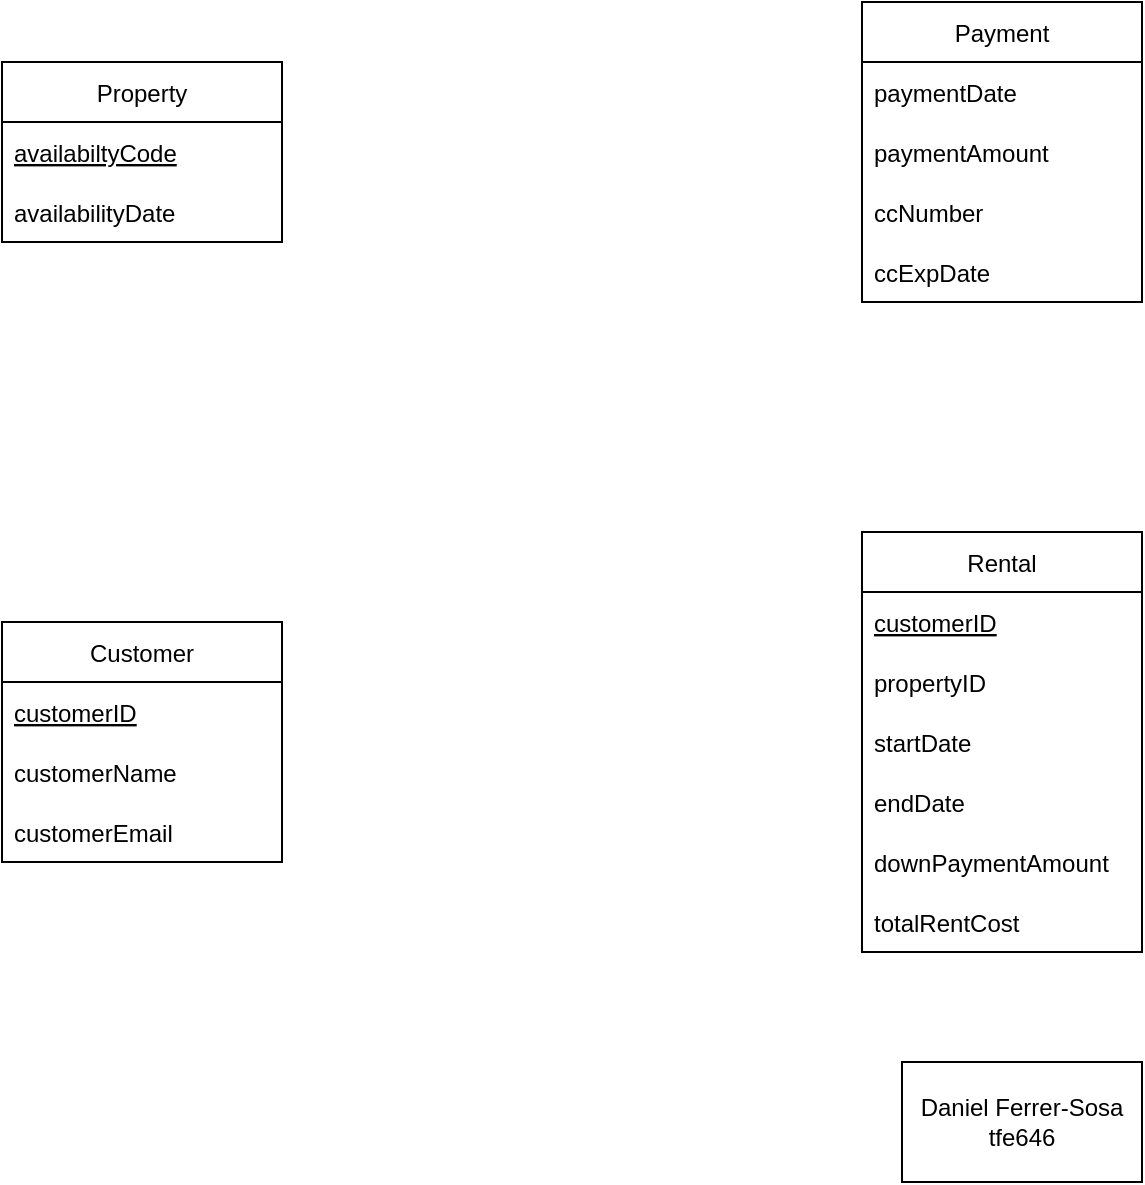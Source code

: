 <mxfile version="17.2.5" type="device"><diagram id="vRB5GD9m_4IXo7ZYDapU" name="Page-1"><mxGraphModel dx="1529" dy="1112" grid="1" gridSize="10" guides="1" tooltips="1" connect="1" arrows="1" fold="1" page="1" pageScale="1" pageWidth="850" pageHeight="1100" math="0" shadow="0"><root><mxCell id="0"/><mxCell id="1" parent="0"/><mxCell id="Q7NjMU1204nF7vPePxTl-8" value="Property" style="swimlane;fontStyle=0;childLayout=stackLayout;horizontal=1;startSize=30;horizontalStack=0;resizeParent=1;resizeParentMax=0;resizeLast=0;collapsible=1;marginBottom=0;" vertex="1" parent="1"><mxGeometry x="80" y="90" width="140" height="90" as="geometry"/></mxCell><mxCell id="Q7NjMU1204nF7vPePxTl-10" value="availabiltyCode" style="text;strokeColor=none;fillColor=none;align=left;verticalAlign=middle;spacingLeft=4;spacingRight=4;overflow=hidden;points=[[0,0.5],[1,0.5]];portConstraint=eastwest;rotatable=0;fontStyle=4" vertex="1" parent="Q7NjMU1204nF7vPePxTl-8"><mxGeometry y="30" width="140" height="30" as="geometry"/></mxCell><mxCell id="Q7NjMU1204nF7vPePxTl-9" value="availabilityDate" style="text;strokeColor=none;fillColor=none;align=left;verticalAlign=middle;spacingLeft=4;spacingRight=4;overflow=hidden;points=[[0,0.5],[1,0.5]];portConstraint=eastwest;rotatable=0;" vertex="1" parent="Q7NjMU1204nF7vPePxTl-8"><mxGeometry y="60" width="140" height="30" as="geometry"/></mxCell><mxCell id="Q7NjMU1204nF7vPePxTl-12" value="Payment" style="swimlane;fontStyle=0;childLayout=stackLayout;horizontal=1;startSize=30;horizontalStack=0;resizeParent=1;resizeParentMax=0;resizeLast=0;collapsible=1;marginBottom=0;" vertex="1" parent="1"><mxGeometry x="510" y="60" width="140" height="150" as="geometry"/></mxCell><mxCell id="Q7NjMU1204nF7vPePxTl-13" value="paymentDate" style="text;strokeColor=none;fillColor=none;align=left;verticalAlign=middle;spacingLeft=4;spacingRight=4;overflow=hidden;points=[[0,0.5],[1,0.5]];portConstraint=eastwest;rotatable=0;fontStyle=0" vertex="1" parent="Q7NjMU1204nF7vPePxTl-12"><mxGeometry y="30" width="140" height="30" as="geometry"/></mxCell><mxCell id="Q7NjMU1204nF7vPePxTl-27" value="paymentAmount" style="text;strokeColor=none;fillColor=none;align=left;verticalAlign=middle;spacingLeft=4;spacingRight=4;overflow=hidden;points=[[0,0.5],[1,0.5]];portConstraint=eastwest;rotatable=0;" vertex="1" parent="Q7NjMU1204nF7vPePxTl-12"><mxGeometry y="60" width="140" height="30" as="geometry"/></mxCell><mxCell id="Q7NjMU1204nF7vPePxTl-14" value="ccNumber" style="text;strokeColor=none;fillColor=none;align=left;verticalAlign=middle;spacingLeft=4;spacingRight=4;overflow=hidden;points=[[0,0.5],[1,0.5]];portConstraint=eastwest;rotatable=0;" vertex="1" parent="Q7NjMU1204nF7vPePxTl-12"><mxGeometry y="90" width="140" height="30" as="geometry"/></mxCell><mxCell id="Q7NjMU1204nF7vPePxTl-26" value="ccExpDate" style="text;strokeColor=none;fillColor=none;align=left;verticalAlign=middle;spacingLeft=4;spacingRight=4;overflow=hidden;points=[[0,0.5],[1,0.5]];portConstraint=eastwest;rotatable=0;" vertex="1" parent="Q7NjMU1204nF7vPePxTl-12"><mxGeometry y="120" width="140" height="30" as="geometry"/></mxCell><mxCell id="Q7NjMU1204nF7vPePxTl-15" value="Customer" style="swimlane;fontStyle=0;childLayout=stackLayout;horizontal=1;startSize=30;horizontalStack=0;resizeParent=1;resizeParentMax=0;resizeLast=0;collapsible=1;marginBottom=0;" vertex="1" parent="1"><mxGeometry x="80" y="370" width="140" height="120" as="geometry"/></mxCell><mxCell id="Q7NjMU1204nF7vPePxTl-16" value="customerID" style="text;strokeColor=none;fillColor=none;align=left;verticalAlign=middle;spacingLeft=4;spacingRight=4;overflow=hidden;points=[[0,0.5],[1,0.5]];portConstraint=eastwest;rotatable=0;fontStyle=4" vertex="1" parent="Q7NjMU1204nF7vPePxTl-15"><mxGeometry y="30" width="140" height="30" as="geometry"/></mxCell><mxCell id="Q7NjMU1204nF7vPePxTl-17" value="customerName" style="text;strokeColor=none;fillColor=none;align=left;verticalAlign=middle;spacingLeft=4;spacingRight=4;overflow=hidden;points=[[0,0.5],[1,0.5]];portConstraint=eastwest;rotatable=0;" vertex="1" parent="Q7NjMU1204nF7vPePxTl-15"><mxGeometry y="60" width="140" height="30" as="geometry"/></mxCell><mxCell id="Q7NjMU1204nF7vPePxTl-28" value="customerEmail" style="text;strokeColor=none;fillColor=none;align=left;verticalAlign=middle;spacingLeft=4;spacingRight=4;overflow=hidden;points=[[0,0.5],[1,0.5]];portConstraint=eastwest;rotatable=0;" vertex="1" parent="Q7NjMU1204nF7vPePxTl-15"><mxGeometry y="90" width="140" height="30" as="geometry"/></mxCell><mxCell id="Q7NjMU1204nF7vPePxTl-18" value="Rental" style="swimlane;fontStyle=0;childLayout=stackLayout;horizontal=1;startSize=30;horizontalStack=0;resizeParent=1;resizeParentMax=0;resizeLast=0;collapsible=1;marginBottom=0;" vertex="1" parent="1"><mxGeometry x="510" y="325" width="140" height="210" as="geometry"/></mxCell><mxCell id="Q7NjMU1204nF7vPePxTl-19" value="customerID" style="text;strokeColor=none;fillColor=none;align=left;verticalAlign=middle;spacingLeft=4;spacingRight=4;overflow=hidden;points=[[0,0.5],[1,0.5]];portConstraint=eastwest;rotatable=0;fontStyle=4" vertex="1" parent="Q7NjMU1204nF7vPePxTl-18"><mxGeometry y="30" width="140" height="30" as="geometry"/></mxCell><mxCell id="Q7NjMU1204nF7vPePxTl-20" value="propertyID" style="text;strokeColor=none;fillColor=none;align=left;verticalAlign=middle;spacingLeft=4;spacingRight=4;overflow=hidden;points=[[0,0.5],[1,0.5]];portConstraint=eastwest;rotatable=0;" vertex="1" parent="Q7NjMU1204nF7vPePxTl-18"><mxGeometry y="60" width="140" height="30" as="geometry"/></mxCell><mxCell id="Q7NjMU1204nF7vPePxTl-21" value="startDate" style="text;strokeColor=none;fillColor=none;align=left;verticalAlign=middle;spacingLeft=4;spacingRight=4;overflow=hidden;points=[[0,0.5],[1,0.5]];portConstraint=eastwest;rotatable=0;" vertex="1" parent="Q7NjMU1204nF7vPePxTl-18"><mxGeometry y="90" width="140" height="30" as="geometry"/></mxCell><mxCell id="Q7NjMU1204nF7vPePxTl-22" value="endDate" style="text;strokeColor=none;fillColor=none;align=left;verticalAlign=middle;spacingLeft=4;spacingRight=4;overflow=hidden;points=[[0,0.5],[1,0.5]];portConstraint=eastwest;rotatable=0;" vertex="1" parent="Q7NjMU1204nF7vPePxTl-18"><mxGeometry y="120" width="140" height="30" as="geometry"/></mxCell><mxCell id="Q7NjMU1204nF7vPePxTl-23" value="downPaymentAmount" style="text;strokeColor=none;fillColor=none;align=left;verticalAlign=middle;spacingLeft=4;spacingRight=4;overflow=hidden;points=[[0,0.5],[1,0.5]];portConstraint=eastwest;rotatable=0;" vertex="1" parent="Q7NjMU1204nF7vPePxTl-18"><mxGeometry y="150" width="140" height="30" as="geometry"/></mxCell><mxCell id="Q7NjMU1204nF7vPePxTl-24" value="totalRentCost" style="text;strokeColor=none;fillColor=none;align=left;verticalAlign=middle;spacingLeft=4;spacingRight=4;overflow=hidden;points=[[0,0.5],[1,0.5]];portConstraint=eastwest;rotatable=0;" vertex="1" parent="Q7NjMU1204nF7vPePxTl-18"><mxGeometry y="180" width="140" height="30" as="geometry"/></mxCell><mxCell id="Q7NjMU1204nF7vPePxTl-29" value="Daniel Ferrer-Sosa&lt;br&gt;tfe646" style="rounded=0;whiteSpace=wrap;html=1;" vertex="1" parent="1"><mxGeometry x="530" y="590" width="120" height="60" as="geometry"/></mxCell></root></mxGraphModel></diagram></mxfile>